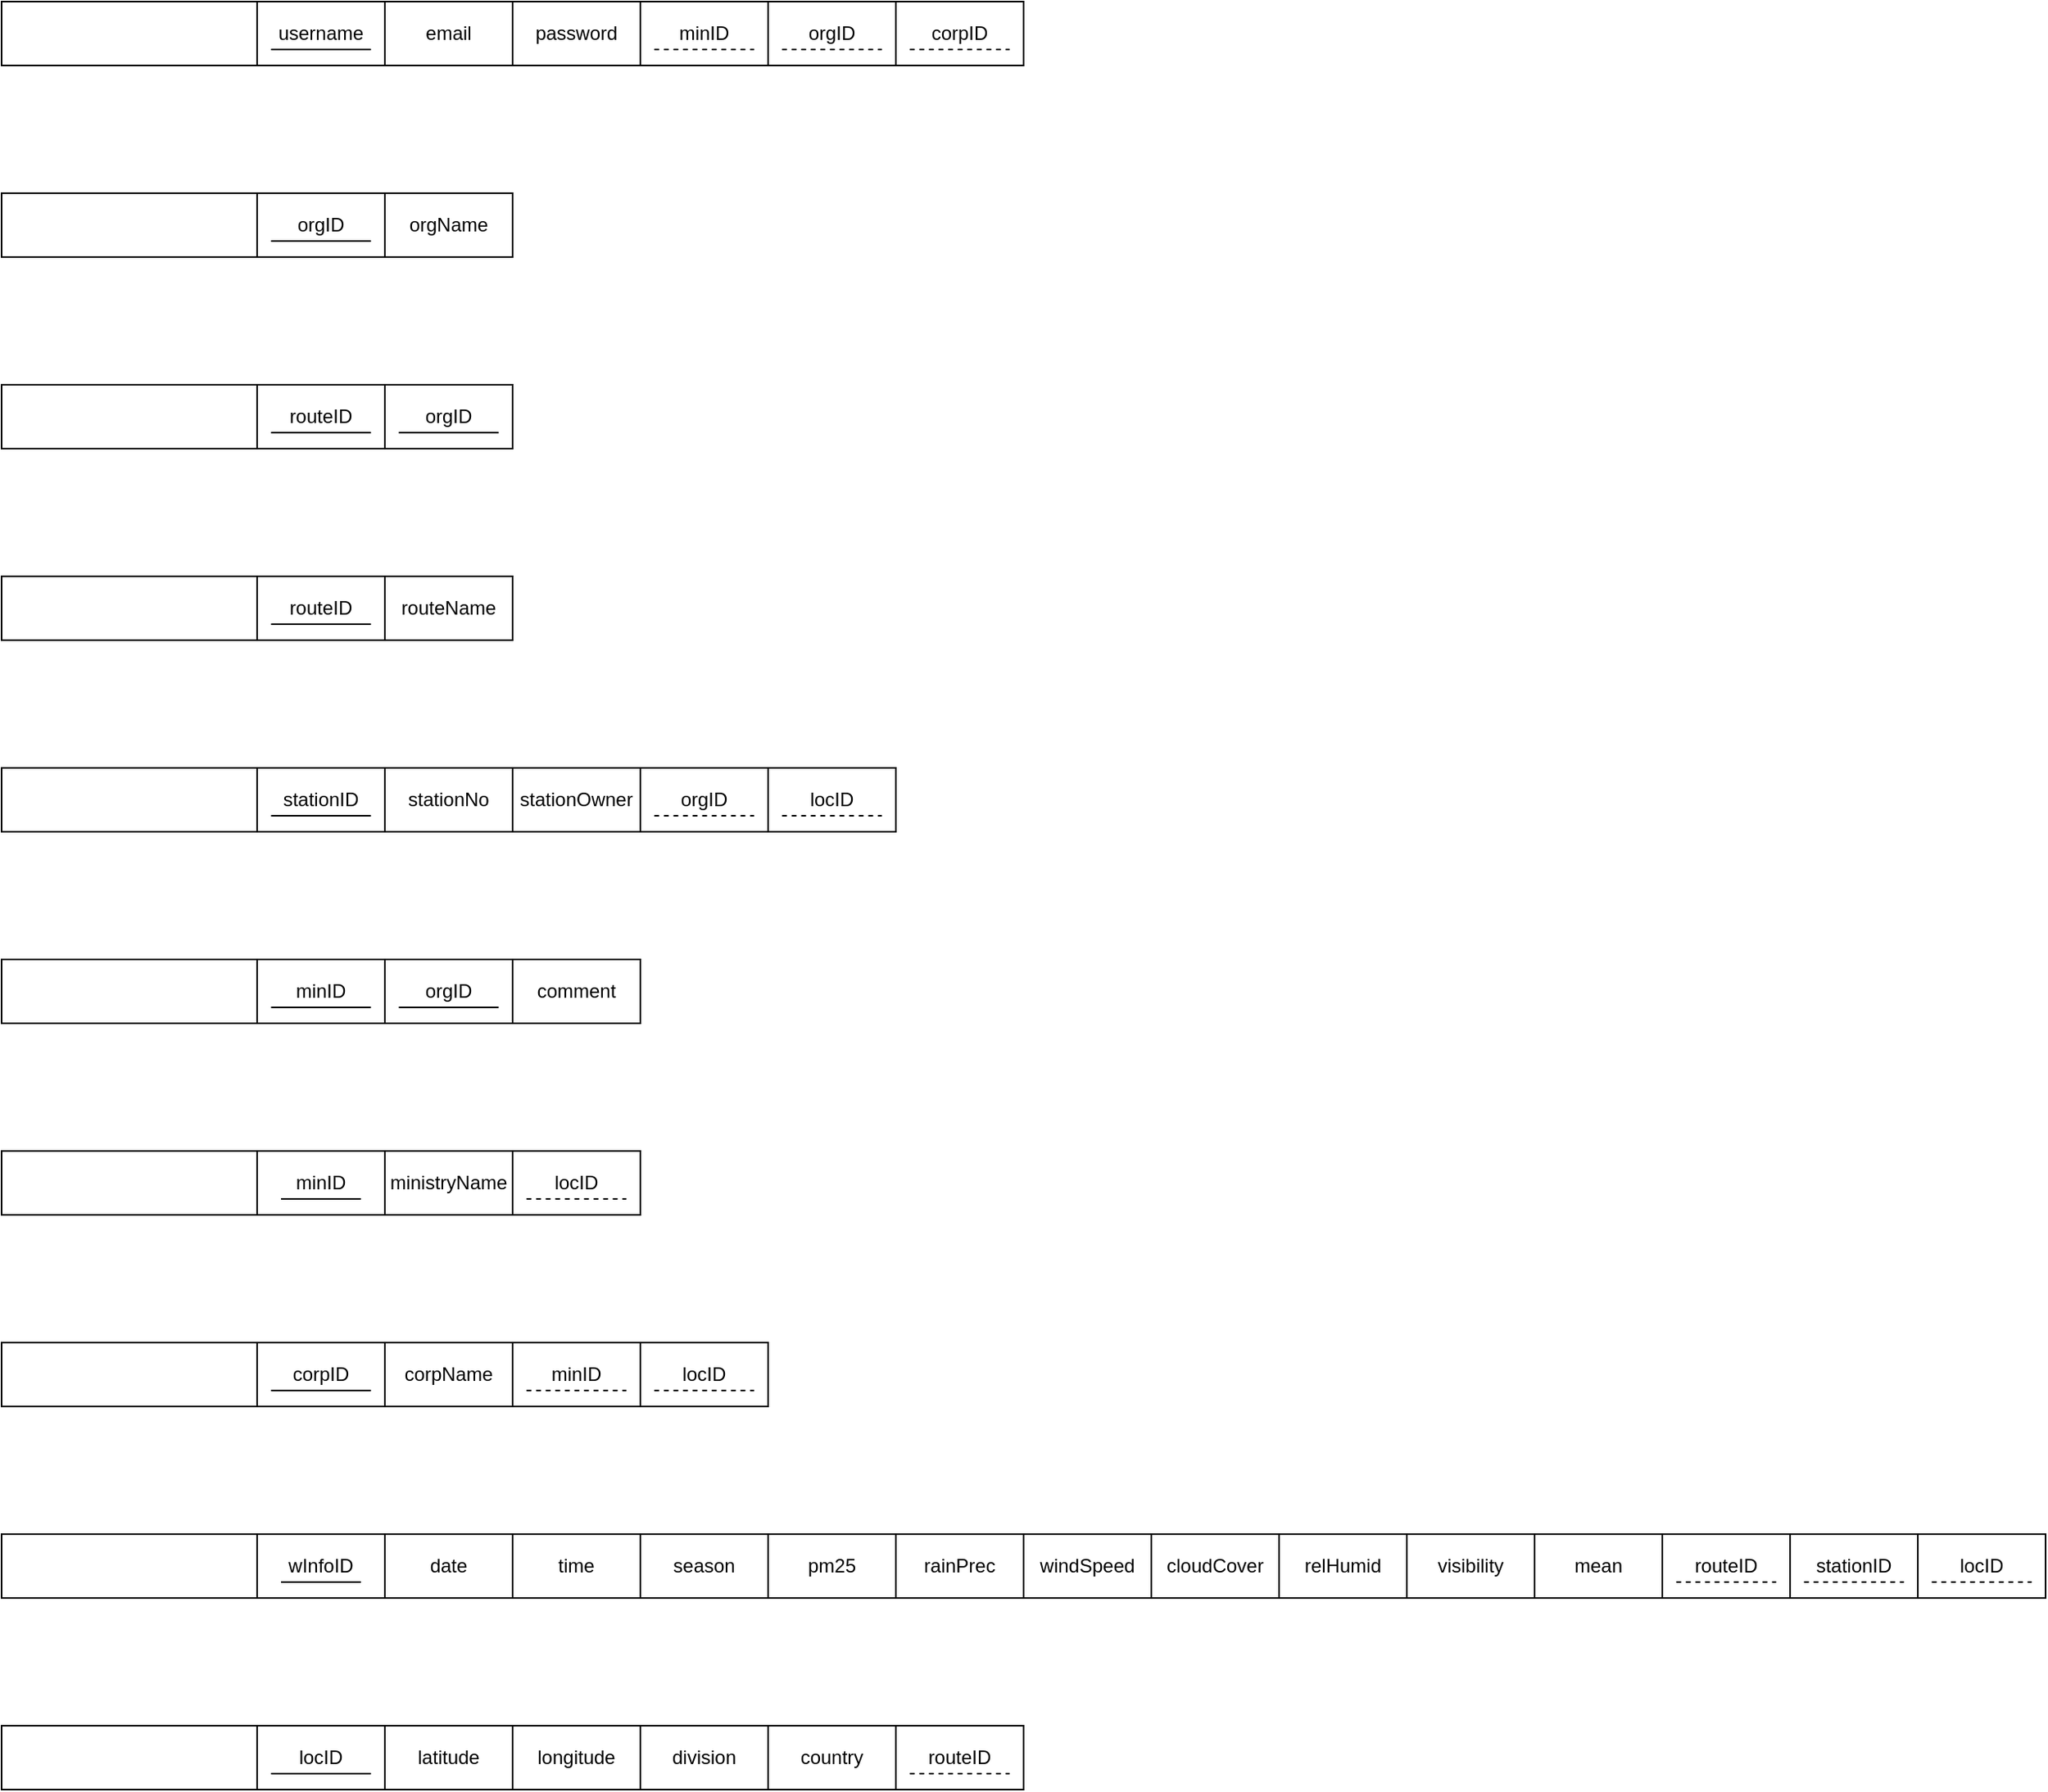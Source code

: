 <mxfile version="20.2.7" type="github">
  <diagram id="hwlJMOyPDP5wqU6_5wji" name="Page-1">
    <mxGraphModel dx="2021" dy="2224" grid="1" gridSize="10" guides="1" tooltips="1" connect="1" arrows="1" fold="1" page="1" pageScale="1" pageWidth="850" pageHeight="1100" math="0" shadow="0">
      <root>
        <mxCell id="0" />
        <mxCell id="1" parent="0" />
        <mxCell id="-HT_2JEnOdFQDWVn0aSA-1" value="" style="rounded=0;whiteSpace=wrap;html=1;" vertex="1" parent="1">
          <mxGeometry x="400" y="-600" width="640" height="40" as="geometry" />
        </mxCell>
        <mxCell id="-HT_2JEnOdFQDWVn0aSA-3" value="username" style="rounded=0;whiteSpace=wrap;html=1;" vertex="1" parent="1">
          <mxGeometry x="560" y="-600" width="80" height="40" as="geometry" />
        </mxCell>
        <mxCell id="-HT_2JEnOdFQDWVn0aSA-4" value="email" style="rounded=0;whiteSpace=wrap;html=1;" vertex="1" parent="1">
          <mxGeometry x="640" y="-600" width="80" height="40" as="geometry" />
        </mxCell>
        <mxCell id="-HT_2JEnOdFQDWVn0aSA-5" value="password" style="rounded=0;whiteSpace=wrap;html=1;" vertex="1" parent="1">
          <mxGeometry x="720" y="-600" width="80" height="40" as="geometry" />
        </mxCell>
        <mxCell id="-HT_2JEnOdFQDWVn0aSA-6" value="" style="rounded=0;whiteSpace=wrap;html=1;" vertex="1" parent="1">
          <mxGeometry x="400" y="-480" width="320" height="40" as="geometry" />
        </mxCell>
        <mxCell id="-HT_2JEnOdFQDWVn0aSA-8" value="orgID" style="rounded=0;whiteSpace=wrap;html=1;" vertex="1" parent="1">
          <mxGeometry x="560" y="-480" width="80" height="40" as="geometry" />
        </mxCell>
        <mxCell id="-HT_2JEnOdFQDWVn0aSA-9" value="orgName" style="rounded=0;whiteSpace=wrap;html=1;" vertex="1" parent="1">
          <mxGeometry x="640" y="-480" width="80" height="40" as="geometry" />
        </mxCell>
        <mxCell id="-HT_2JEnOdFQDWVn0aSA-10" value="" style="rounded=0;whiteSpace=wrap;html=1;" vertex="1" parent="1">
          <mxGeometry x="400" y="-240" width="320" height="40" as="geometry" />
        </mxCell>
        <mxCell id="-HT_2JEnOdFQDWVn0aSA-12" value="routeID" style="rounded=0;whiteSpace=wrap;html=1;" vertex="1" parent="1">
          <mxGeometry x="560" y="-240" width="80" height="40" as="geometry" />
        </mxCell>
        <mxCell id="-HT_2JEnOdFQDWVn0aSA-13" value="routeName" style="rounded=0;whiteSpace=wrap;html=1;" vertex="1" parent="1">
          <mxGeometry x="640" y="-240" width="80" height="40" as="geometry" />
        </mxCell>
        <mxCell id="-HT_2JEnOdFQDWVn0aSA-14" value="" style="rounded=0;whiteSpace=wrap;html=1;" vertex="1" parent="1">
          <mxGeometry x="400" y="120" width="390" height="40" as="geometry" />
        </mxCell>
        <mxCell id="-HT_2JEnOdFQDWVn0aSA-16" value="ministryName" style="rounded=0;whiteSpace=wrap;html=1;" vertex="1" parent="1">
          <mxGeometry x="640" y="120" width="80" height="40" as="geometry" />
        </mxCell>
        <mxCell id="-HT_2JEnOdFQDWVn0aSA-17" value="" style="rounded=0;whiteSpace=wrap;html=1;" vertex="1" parent="1">
          <mxGeometry x="400" y="-120" width="560" height="40" as="geometry" />
        </mxCell>
        <mxCell id="-HT_2JEnOdFQDWVn0aSA-19" value="stationID" style="rounded=0;whiteSpace=wrap;html=1;" vertex="1" parent="1">
          <mxGeometry x="560" y="-120" width="80" height="40" as="geometry" />
        </mxCell>
        <mxCell id="-HT_2JEnOdFQDWVn0aSA-20" value="stationNo" style="rounded=0;whiteSpace=wrap;html=1;" vertex="1" parent="1">
          <mxGeometry x="640" y="-120" width="80" height="40" as="geometry" />
        </mxCell>
        <mxCell id="-HT_2JEnOdFQDWVn0aSA-21" value="" style="endArrow=none;html=1;rounded=0;" edge="1" parent="1">
          <mxGeometry width="50" height="50" relative="1" as="geometry">
            <mxPoint x="568.75" y="-570" as="sourcePoint" />
            <mxPoint x="631.25" y="-570" as="targetPoint" />
          </mxGeometry>
        </mxCell>
        <mxCell id="-HT_2JEnOdFQDWVn0aSA-22" value="" style="endArrow=none;html=1;rounded=0;" edge="1" parent="1">
          <mxGeometry width="50" height="50" relative="1" as="geometry">
            <mxPoint x="568.75" y="-450" as="sourcePoint" />
            <mxPoint x="631.25" y="-450" as="targetPoint" />
          </mxGeometry>
        </mxCell>
        <mxCell id="-HT_2JEnOdFQDWVn0aSA-23" value="" style="endArrow=none;html=1;rounded=0;" edge="1" parent="1">
          <mxGeometry width="50" height="50" relative="1" as="geometry">
            <mxPoint x="568.75" y="-210" as="sourcePoint" />
            <mxPoint x="631.25" y="-210" as="targetPoint" />
          </mxGeometry>
        </mxCell>
        <mxCell id="-HT_2JEnOdFQDWVn0aSA-24" value="" style="endArrow=none;html=1;rounded=0;" edge="1" parent="1">
          <mxGeometry width="50" height="50" relative="1" as="geometry">
            <mxPoint x="568.75" y="-90" as="sourcePoint" />
            <mxPoint x="631.25" y="-90" as="targetPoint" />
          </mxGeometry>
        </mxCell>
        <mxCell id="-HT_2JEnOdFQDWVn0aSA-26" value="locID" style="rounded=0;whiteSpace=wrap;html=1;" vertex="1" parent="1">
          <mxGeometry x="720" y="120" width="80" height="40" as="geometry" />
        </mxCell>
        <mxCell id="-HT_2JEnOdFQDWVn0aSA-27" value="" style="endArrow=none;html=1;rounded=0;dashed=1;" edge="1" parent="1">
          <mxGeometry width="50" height="50" relative="1" as="geometry">
            <mxPoint x="728.75" y="150" as="sourcePoint" />
            <mxPoint x="791.25" y="150" as="targetPoint" />
          </mxGeometry>
        </mxCell>
        <mxCell id="-HT_2JEnOdFQDWVn0aSA-28" value="" style="rounded=0;whiteSpace=wrap;html=1;" vertex="1" parent="1">
          <mxGeometry x="400" width="400" height="40" as="geometry" />
        </mxCell>
        <mxCell id="-HT_2JEnOdFQDWVn0aSA-31" value="minID" style="rounded=0;whiteSpace=wrap;html=1;" vertex="1" parent="1">
          <mxGeometry x="560" width="80" height="40" as="geometry" />
        </mxCell>
        <mxCell id="-HT_2JEnOdFQDWVn0aSA-32" value="" style="endArrow=none;html=1;rounded=0;" edge="1" parent="1">
          <mxGeometry width="50" height="50" relative="1" as="geometry">
            <mxPoint x="568.75" y="30" as="sourcePoint" />
            <mxPoint x="631.25" y="30" as="targetPoint" />
          </mxGeometry>
        </mxCell>
        <mxCell id="-HT_2JEnOdFQDWVn0aSA-34" value="orgID" style="rounded=0;whiteSpace=wrap;html=1;" vertex="1" parent="1">
          <mxGeometry x="640" width="80" height="40" as="geometry" />
        </mxCell>
        <mxCell id="-HT_2JEnOdFQDWVn0aSA-35" value="" style="endArrow=none;html=1;rounded=0;" edge="1" parent="1">
          <mxGeometry width="50" height="50" relative="1" as="geometry">
            <mxPoint x="648.75" y="30" as="sourcePoint" />
            <mxPoint x="711.25" y="30" as="targetPoint" />
          </mxGeometry>
        </mxCell>
        <mxCell id="-HT_2JEnOdFQDWVn0aSA-37" value="minID" style="rounded=0;whiteSpace=wrap;html=1;" vertex="1" parent="1">
          <mxGeometry x="800" y="-600" width="80" height="40" as="geometry" />
        </mxCell>
        <mxCell id="-HT_2JEnOdFQDWVn0aSA-38" value="" style="endArrow=none;html=1;rounded=0;dashed=1;" edge="1" parent="1">
          <mxGeometry width="50" height="50" relative="1" as="geometry">
            <mxPoint x="808.75" y="-570" as="sourcePoint" />
            <mxPoint x="871.25" y="-570" as="targetPoint" />
          </mxGeometry>
        </mxCell>
        <mxCell id="-HT_2JEnOdFQDWVn0aSA-40" value="orgID" style="rounded=0;whiteSpace=wrap;html=1;" vertex="1" parent="1">
          <mxGeometry x="880" y="-600" width="80" height="40" as="geometry" />
        </mxCell>
        <mxCell id="-HT_2JEnOdFQDWVn0aSA-41" value="" style="endArrow=none;html=1;rounded=0;dashed=1;" edge="1" parent="1">
          <mxGeometry width="50" height="50" relative="1" as="geometry">
            <mxPoint x="888.75" y="-570" as="sourcePoint" />
            <mxPoint x="951.25" y="-570" as="targetPoint" />
          </mxGeometry>
        </mxCell>
        <mxCell id="-HT_2JEnOdFQDWVn0aSA-42" value="" style="rounded=0;whiteSpace=wrap;html=1;" vertex="1" parent="1">
          <mxGeometry x="400" y="240" width="480" height="40" as="geometry" />
        </mxCell>
        <mxCell id="-HT_2JEnOdFQDWVn0aSA-44" value="corpID" style="rounded=0;whiteSpace=wrap;html=1;" vertex="1" parent="1">
          <mxGeometry x="560" y="240" width="80" height="40" as="geometry" />
        </mxCell>
        <mxCell id="-HT_2JEnOdFQDWVn0aSA-45" value="" style="endArrow=none;html=1;rounded=0;" edge="1" parent="1">
          <mxGeometry width="50" height="50" relative="1" as="geometry">
            <mxPoint x="568.75" y="270" as="sourcePoint" />
            <mxPoint x="631.25" y="270" as="targetPoint" />
          </mxGeometry>
        </mxCell>
        <mxCell id="-HT_2JEnOdFQDWVn0aSA-47" value="minID" style="rounded=0;whiteSpace=wrap;html=1;" vertex="1" parent="1">
          <mxGeometry x="720" y="240" width="80" height="40" as="geometry" />
        </mxCell>
        <mxCell id="-HT_2JEnOdFQDWVn0aSA-49" value="locID" style="rounded=0;whiteSpace=wrap;html=1;" vertex="1" parent="1">
          <mxGeometry x="800" y="240" width="80" height="40" as="geometry" />
        </mxCell>
        <mxCell id="-HT_2JEnOdFQDWVn0aSA-50" value="" style="endArrow=none;html=1;rounded=0;dashed=1;" edge="1" parent="1">
          <mxGeometry width="50" height="50" relative="1" as="geometry">
            <mxPoint x="808.75" y="270" as="sourcePoint" />
            <mxPoint x="871.25" y="270" as="targetPoint" />
          </mxGeometry>
        </mxCell>
        <mxCell id="-HT_2JEnOdFQDWVn0aSA-51" value="" style="endArrow=none;html=1;rounded=0;dashed=1;" edge="1" parent="1">
          <mxGeometry width="50" height="50" relative="1" as="geometry">
            <mxPoint x="728.75" y="270" as="sourcePoint" />
            <mxPoint x="791.25" y="270" as="targetPoint" />
          </mxGeometry>
        </mxCell>
        <mxCell id="-HT_2JEnOdFQDWVn0aSA-52" value="minID" style="rounded=0;whiteSpace=wrap;html=1;" vertex="1" parent="1">
          <mxGeometry x="560" y="120" width="80" height="40" as="geometry" />
        </mxCell>
        <mxCell id="-HT_2JEnOdFQDWVn0aSA-53" value="" style="rounded=0;whiteSpace=wrap;html=1;" vertex="1" parent="1">
          <mxGeometry x="400" y="360" width="1280" height="40" as="geometry" />
        </mxCell>
        <mxCell id="-HT_2JEnOdFQDWVn0aSA-55" value="date" style="rounded=0;whiteSpace=wrap;html=1;" vertex="1" parent="1">
          <mxGeometry x="640" y="360" width="80" height="40" as="geometry" />
        </mxCell>
        <mxCell id="-HT_2JEnOdFQDWVn0aSA-56" value="time" style="rounded=0;whiteSpace=wrap;html=1;" vertex="1" parent="1">
          <mxGeometry x="720" y="360" width="80" height="40" as="geometry" />
        </mxCell>
        <mxCell id="-HT_2JEnOdFQDWVn0aSA-57" value="" style="rounded=0;whiteSpace=wrap;html=1;" vertex="1" parent="1">
          <mxGeometry x="400" y="480" width="640" height="40" as="geometry" />
        </mxCell>
        <mxCell id="-HT_2JEnOdFQDWVn0aSA-59" value="locID" style="rounded=0;whiteSpace=wrap;html=1;" vertex="1" parent="1">
          <mxGeometry x="560" y="480" width="80" height="40" as="geometry" />
        </mxCell>
        <mxCell id="-HT_2JEnOdFQDWVn0aSA-60" value="" style="endArrow=none;html=1;rounded=0;" edge="1" parent="1">
          <mxGeometry width="50" height="50" relative="1" as="geometry">
            <mxPoint x="568.75" y="510" as="sourcePoint" />
            <mxPoint x="631.25" y="510" as="targetPoint" />
          </mxGeometry>
        </mxCell>
        <mxCell id="-HT_2JEnOdFQDWVn0aSA-61" value="latitude" style="rounded=0;whiteSpace=wrap;html=1;" vertex="1" parent="1">
          <mxGeometry x="640" y="480" width="80" height="40" as="geometry" />
        </mxCell>
        <mxCell id="-HT_2JEnOdFQDWVn0aSA-62" value="country" style="rounded=0;whiteSpace=wrap;html=1;" vertex="1" parent="1">
          <mxGeometry x="880" y="480" width="80" height="40" as="geometry" />
        </mxCell>
        <mxCell id="-HT_2JEnOdFQDWVn0aSA-63" value="longitude" style="rounded=0;whiteSpace=wrap;html=1;" vertex="1" parent="1">
          <mxGeometry x="720" y="480" width="80" height="40" as="geometry" />
        </mxCell>
        <mxCell id="-HT_2JEnOdFQDWVn0aSA-64" value="division" style="rounded=0;whiteSpace=wrap;html=1;" vertex="1" parent="1">
          <mxGeometry x="800" y="480" width="80" height="40" as="geometry" />
        </mxCell>
        <mxCell id="-HT_2JEnOdFQDWVn0aSA-65" value="season" style="rounded=0;whiteSpace=wrap;html=1;" vertex="1" parent="1">
          <mxGeometry x="800" y="360" width="80" height="40" as="geometry" />
        </mxCell>
        <mxCell id="-HT_2JEnOdFQDWVn0aSA-66" value="pm25" style="rounded=0;whiteSpace=wrap;html=1;" vertex="1" parent="1">
          <mxGeometry x="880" y="360" width="80" height="40" as="geometry" />
        </mxCell>
        <mxCell id="-HT_2JEnOdFQDWVn0aSA-67" value="rainPrec" style="rounded=0;whiteSpace=wrap;html=1;" vertex="1" parent="1">
          <mxGeometry x="960" y="360" width="80" height="40" as="geometry" />
        </mxCell>
        <mxCell id="-HT_2JEnOdFQDWVn0aSA-68" value="windSpeed" style="rounded=0;whiteSpace=wrap;html=1;" vertex="1" parent="1">
          <mxGeometry x="1040" y="360" width="80" height="40" as="geometry" />
        </mxCell>
        <mxCell id="-HT_2JEnOdFQDWVn0aSA-69" value="cloudCover" style="rounded=0;whiteSpace=wrap;html=1;" vertex="1" parent="1">
          <mxGeometry x="1120" y="360" width="80" height="40" as="geometry" />
        </mxCell>
        <mxCell id="-HT_2JEnOdFQDWVn0aSA-70" value="relHumid" style="rounded=0;whiteSpace=wrap;html=1;" vertex="1" parent="1">
          <mxGeometry x="1200" y="360" width="80" height="40" as="geometry" />
        </mxCell>
        <mxCell id="-HT_2JEnOdFQDWVn0aSA-71" value="visibility" style="rounded=0;whiteSpace=wrap;html=1;" vertex="1" parent="1">
          <mxGeometry x="1280" y="360" width="80" height="40" as="geometry" />
        </mxCell>
        <mxCell id="-HT_2JEnOdFQDWVn0aSA-72" value="mean" style="rounded=0;whiteSpace=wrap;html=1;" vertex="1" parent="1">
          <mxGeometry x="1360" y="360" width="80" height="40" as="geometry" />
        </mxCell>
        <mxCell id="-HT_2JEnOdFQDWVn0aSA-74" value="corpID" style="rounded=0;whiteSpace=wrap;html=1;" vertex="1" parent="1">
          <mxGeometry x="960" y="-600" width="80" height="40" as="geometry" />
        </mxCell>
        <mxCell id="-HT_2JEnOdFQDWVn0aSA-75" value="" style="endArrow=none;html=1;rounded=0;dashed=1;" edge="1" parent="1">
          <mxGeometry width="50" height="50" relative="1" as="geometry">
            <mxPoint x="968.75" y="-570" as="sourcePoint" />
            <mxPoint x="1031.25" y="-570" as="targetPoint" />
          </mxGeometry>
        </mxCell>
        <mxCell id="-HT_2JEnOdFQDWVn0aSA-76" value="" style="rounded=0;whiteSpace=wrap;html=1;" vertex="1" parent="1">
          <mxGeometry x="400" y="-360" width="320" height="40" as="geometry" />
        </mxCell>
        <mxCell id="-HT_2JEnOdFQDWVn0aSA-79" value="routeID" style="rounded=0;whiteSpace=wrap;html=1;" vertex="1" parent="1">
          <mxGeometry x="560" y="-360" width="80" height="40" as="geometry" />
        </mxCell>
        <mxCell id="-HT_2JEnOdFQDWVn0aSA-81" value="orgID" style="rounded=0;whiteSpace=wrap;html=1;" vertex="1" parent="1">
          <mxGeometry x="640" y="-360" width="80" height="40" as="geometry" />
        </mxCell>
        <mxCell id="-HT_2JEnOdFQDWVn0aSA-82" value="" style="endArrow=none;html=1;rounded=0;" edge="1" parent="1">
          <mxGeometry width="50" height="50" relative="1" as="geometry">
            <mxPoint x="568.75" y="-330" as="sourcePoint" />
            <mxPoint x="631.25" y="-330" as="targetPoint" />
          </mxGeometry>
        </mxCell>
        <mxCell id="-HT_2JEnOdFQDWVn0aSA-83" value="" style="endArrow=none;html=1;rounded=0;" edge="1" parent="1">
          <mxGeometry width="50" height="50" relative="1" as="geometry">
            <mxPoint x="648.75" y="-330" as="sourcePoint" />
            <mxPoint x="711.25" y="-330" as="targetPoint" />
          </mxGeometry>
        </mxCell>
        <mxCell id="-HT_2JEnOdFQDWVn0aSA-85" value="orgID" style="rounded=0;whiteSpace=wrap;html=1;" vertex="1" parent="1">
          <mxGeometry x="800" y="-120" width="80" height="40" as="geometry" />
        </mxCell>
        <mxCell id="-HT_2JEnOdFQDWVn0aSA-86" value="" style="endArrow=none;html=1;rounded=0;dashed=1;" edge="1" parent="1">
          <mxGeometry width="50" height="50" relative="1" as="geometry">
            <mxPoint x="808.75" y="-90" as="sourcePoint" />
            <mxPoint x="871.25" y="-90" as="targetPoint" />
          </mxGeometry>
        </mxCell>
        <mxCell id="-HT_2JEnOdFQDWVn0aSA-88" value="locID" style="rounded=0;whiteSpace=wrap;html=1;" vertex="1" parent="1">
          <mxGeometry x="880" y="-120" width="80" height="40" as="geometry" />
        </mxCell>
        <mxCell id="-HT_2JEnOdFQDWVn0aSA-89" value="" style="endArrow=none;html=1;rounded=0;dashed=1;" edge="1" parent="1">
          <mxGeometry width="50" height="50" relative="1" as="geometry">
            <mxPoint x="888.75" y="-90" as="sourcePoint" />
            <mxPoint x="951.25" y="-90" as="targetPoint" />
          </mxGeometry>
        </mxCell>
        <mxCell id="-HT_2JEnOdFQDWVn0aSA-91" value="routeID" style="rounded=0;whiteSpace=wrap;html=1;" vertex="1" parent="1">
          <mxGeometry x="960" y="480" width="80" height="40" as="geometry" />
        </mxCell>
        <mxCell id="-HT_2JEnOdFQDWVn0aSA-92" value="" style="endArrow=none;html=1;rounded=0;dashed=1;" edge="1" parent="1">
          <mxGeometry width="50" height="50" relative="1" as="geometry">
            <mxPoint x="968.75" y="510" as="sourcePoint" />
            <mxPoint x="1031.25" y="510" as="targetPoint" />
          </mxGeometry>
        </mxCell>
        <mxCell id="-HT_2JEnOdFQDWVn0aSA-94" value="routeID" style="rounded=0;whiteSpace=wrap;html=1;" vertex="1" parent="1">
          <mxGeometry x="1440" y="360" width="80" height="40" as="geometry" />
        </mxCell>
        <mxCell id="-HT_2JEnOdFQDWVn0aSA-95" value="" style="endArrow=none;html=1;rounded=0;dashed=1;" edge="1" parent="1">
          <mxGeometry width="50" height="50" relative="1" as="geometry">
            <mxPoint x="1448.75" y="390" as="sourcePoint" />
            <mxPoint x="1511.25" y="390" as="targetPoint" />
          </mxGeometry>
        </mxCell>
        <mxCell id="-HT_2JEnOdFQDWVn0aSA-96" value="wInfoID" style="rounded=0;whiteSpace=wrap;html=1;" vertex="1" parent="1">
          <mxGeometry x="560" y="360" width="80" height="40" as="geometry" />
        </mxCell>
        <mxCell id="-HT_2JEnOdFQDWVn0aSA-97" value="corpName" style="rounded=0;whiteSpace=wrap;html=1;" vertex="1" parent="1">
          <mxGeometry x="640" y="240" width="80" height="40" as="geometry" />
        </mxCell>
        <mxCell id="-HT_2JEnOdFQDWVn0aSA-98" value="comment" style="rounded=0;whiteSpace=wrap;html=1;" vertex="1" parent="1">
          <mxGeometry x="720" width="80" height="40" as="geometry" />
        </mxCell>
        <mxCell id="-HT_2JEnOdFQDWVn0aSA-99" value="" style="endArrow=none;html=1;rounded=0;" edge="1" parent="1">
          <mxGeometry width="50" height="50" relative="1" as="geometry">
            <mxPoint x="575" y="390" as="sourcePoint" />
            <mxPoint x="625" y="390" as="targetPoint" />
          </mxGeometry>
        </mxCell>
        <mxCell id="-HT_2JEnOdFQDWVn0aSA-100" value="" style="endArrow=none;html=1;rounded=0;" edge="1" parent="1">
          <mxGeometry width="50" height="50" relative="1" as="geometry">
            <mxPoint x="575" y="150" as="sourcePoint" />
            <mxPoint x="625" y="150" as="targetPoint" />
            <Array as="points" />
          </mxGeometry>
        </mxCell>
        <mxCell id="-HT_2JEnOdFQDWVn0aSA-102" value="stationID" style="rounded=0;whiteSpace=wrap;html=1;" vertex="1" parent="1">
          <mxGeometry x="1520" y="360" width="80" height="40" as="geometry" />
        </mxCell>
        <mxCell id="-HT_2JEnOdFQDWVn0aSA-103" value="" style="endArrow=none;html=1;rounded=0;dashed=1;" edge="1" parent="1">
          <mxGeometry width="50" height="50" relative="1" as="geometry">
            <mxPoint x="1528.75" y="390" as="sourcePoint" />
            <mxPoint x="1591.25" y="390" as="targetPoint" />
          </mxGeometry>
        </mxCell>
        <mxCell id="-HT_2JEnOdFQDWVn0aSA-104" value="stationOwner" style="rounded=0;whiteSpace=wrap;html=1;" vertex="1" parent="1">
          <mxGeometry x="720" y="-120" width="80" height="40" as="geometry" />
        </mxCell>
        <mxCell id="-HT_2JEnOdFQDWVn0aSA-106" value="locID" style="rounded=0;whiteSpace=wrap;html=1;" vertex="1" parent="1">
          <mxGeometry x="1600" y="360" width="80" height="40" as="geometry" />
        </mxCell>
        <mxCell id="-HT_2JEnOdFQDWVn0aSA-107" value="" style="endArrow=none;html=1;rounded=0;dashed=1;" edge="1" parent="1">
          <mxGeometry width="50" height="50" relative="1" as="geometry">
            <mxPoint x="1608.75" y="390" as="sourcePoint" />
            <mxPoint x="1671.25" y="390" as="targetPoint" />
          </mxGeometry>
        </mxCell>
      </root>
    </mxGraphModel>
  </diagram>
</mxfile>
